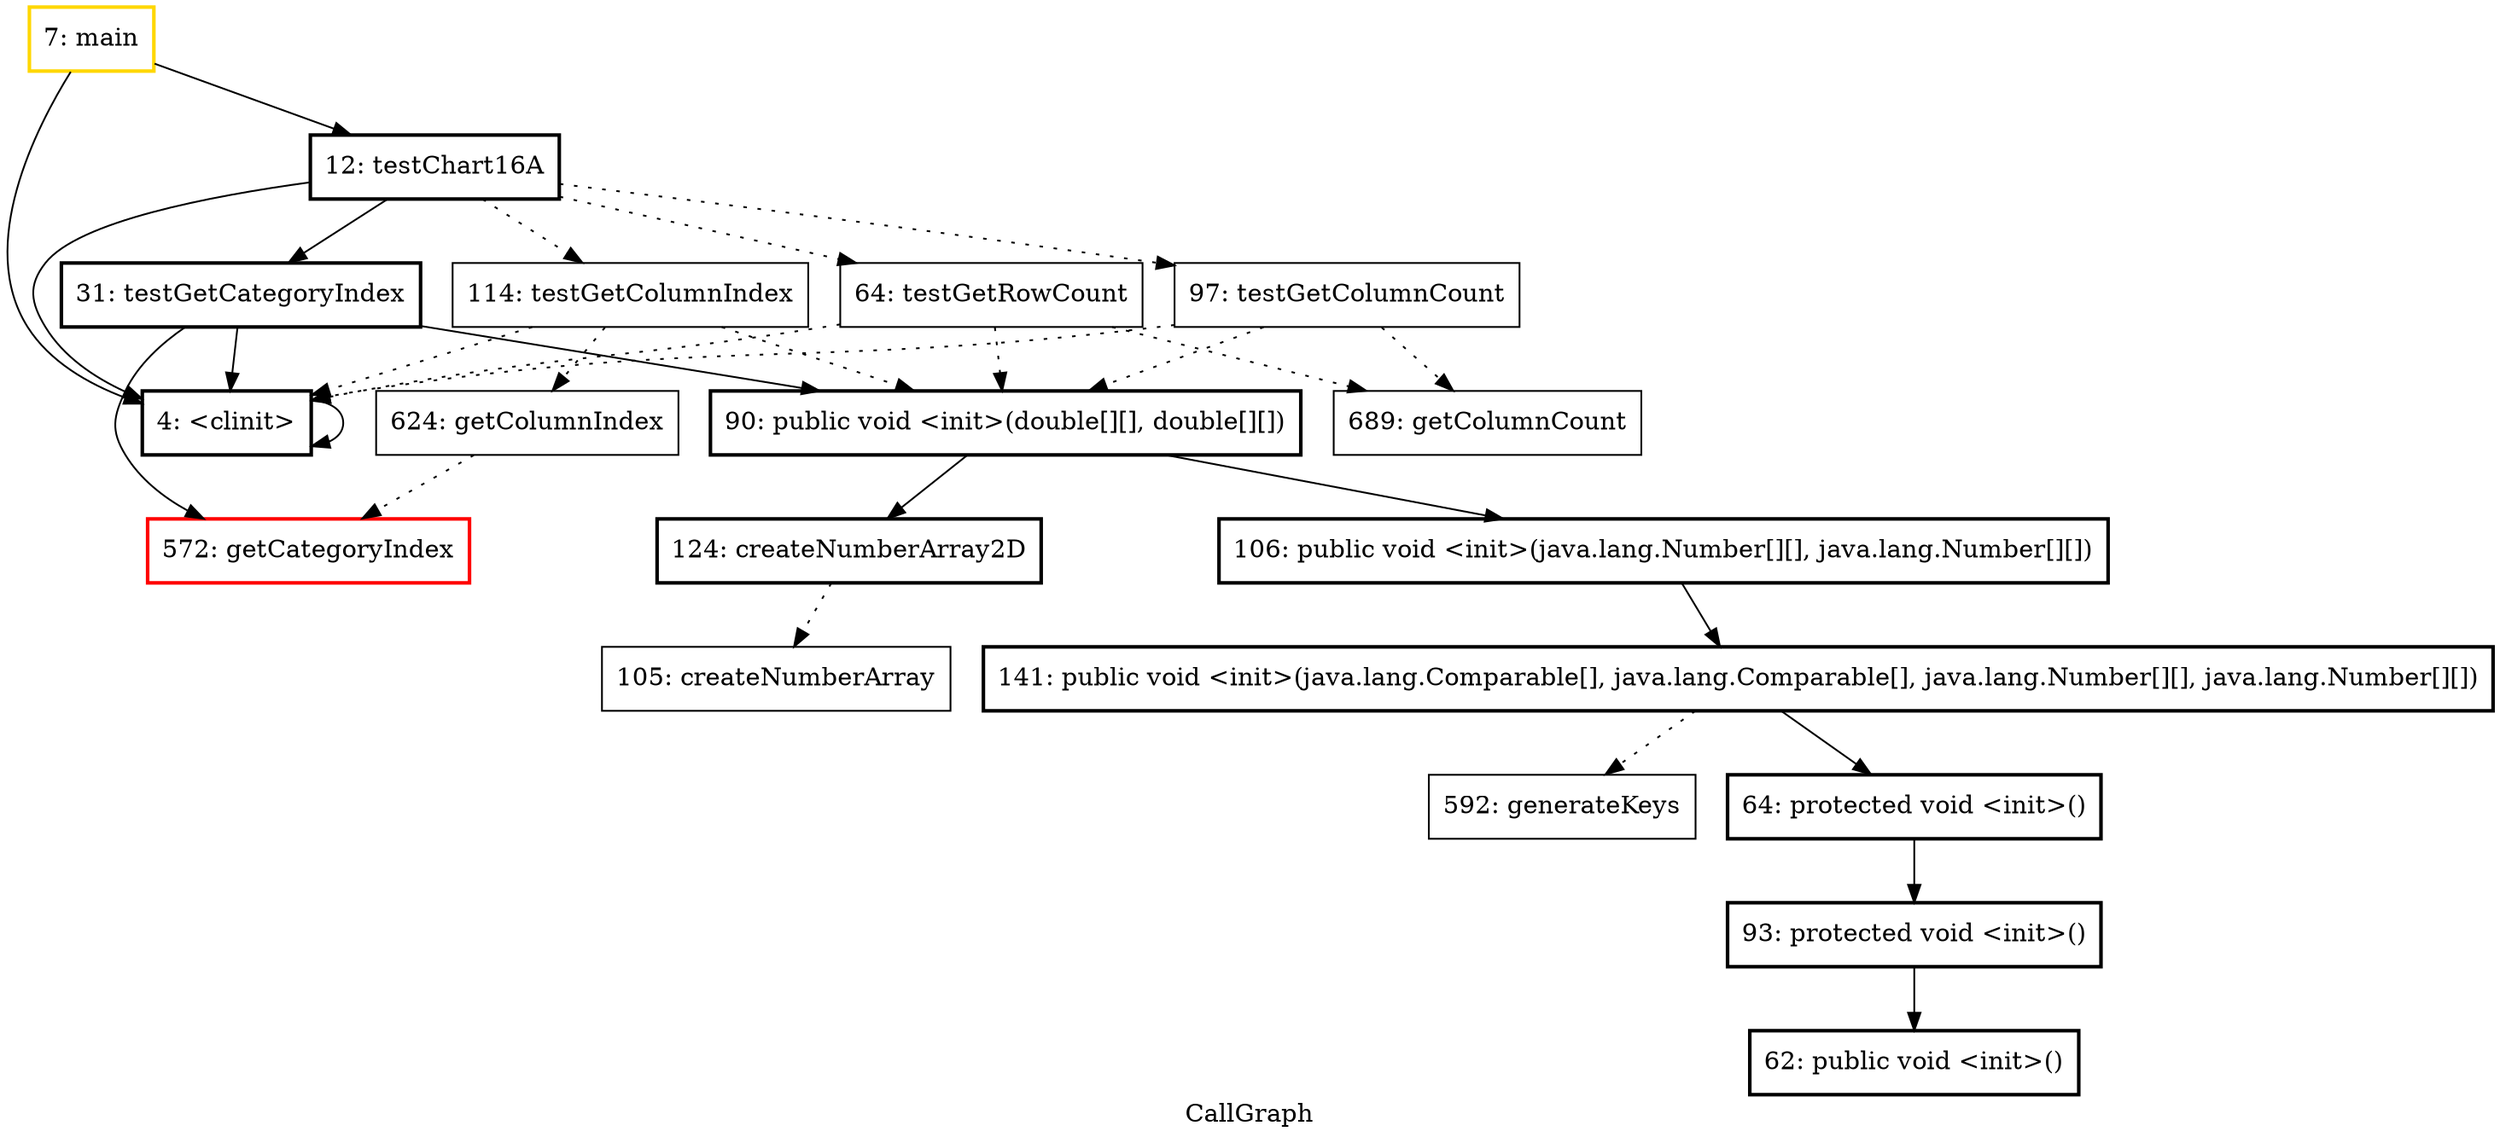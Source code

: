 digraph "CallGraph" {
    label="CallGraph";
node [shape=box];
"7: main" [color=gold] [style=bold]
"572: getCategoryIndex" [color=red] [style=bold]
"4: <clinit>" [style=bold]
"12: testChart16A" [style=bold]
"31: testGetCategoryIndex" [style=bold]
"64: testGetRowCount"
"114: testGetColumnIndex"
"97: testGetColumnCount"
"90: public void <init>(double[][], double[][])" [style=bold]
"689: getColumnCount"
"624: getColumnIndex"
"124: createNumberArray2D" [style=bold]
"106: public void <init>(java.lang.Number[][], java.lang.Number[][])" [style=bold]
"105: createNumberArray"
"141: public void <init>(java.lang.Comparable[], java.lang.Comparable[], java.lang.Number[][], java.lang.Number[][])" [style=bold]
"592: generateKeys"
"64: protected void <init>()" [style=bold]
"93: protected void <init>()" [style=bold]
"62: public void <init>()" [style=bold]
"7: main"->"4: <clinit>";

"7: main"->"12: testChart16A";

"4: <clinit>"->"4: <clinit>";

"12: testChart16A"->"4: <clinit>";

"12: testChart16A"->"31: testGetCategoryIndex";

"12: testChart16A"->"64: testGetRowCount" [style=dotted];

"12: testChart16A"->"114: testGetColumnIndex" [style=dotted];

"12: testChart16A"->"97: testGetColumnCount" [style=dotted];

"31: testGetCategoryIndex"->"572: getCategoryIndex";

"31: testGetCategoryIndex"->"90: public void <init>(double[][], double[][])";

"31: testGetCategoryIndex"->"4: <clinit>";

"64: testGetRowCount"->"689: getColumnCount" [style=dotted];

"64: testGetRowCount"->"90: public void <init>(double[][], double[][])" [style=dotted];

"64: testGetRowCount"->"4: <clinit>" [style=dotted];

"114: testGetColumnIndex"->"624: getColumnIndex" [style=dotted];

"114: testGetColumnIndex"->"90: public void <init>(double[][], double[][])" [style=dotted];

"114: testGetColumnIndex"->"4: <clinit>" [style=dotted];

"97: testGetColumnCount"->"689: getColumnCount" [style=dotted];

"97: testGetColumnCount"->"90: public void <init>(double[][], double[][])" [style=dotted];

"97: testGetColumnCount"->"4: <clinit>" [style=dotted];

"90: public void <init>(double[][], double[][])"->"124: createNumberArray2D";

"90: public void <init>(double[][], double[][])"->"106: public void <init>(java.lang.Number[][], java.lang.Number[][])";

"624: getColumnIndex"->"572: getCategoryIndex" [style=dotted];

"124: createNumberArray2D"->"105: createNumberArray" [style=dotted];

"106: public void <init>(java.lang.Number[][], java.lang.Number[][])"->"141: public void <init>(java.lang.Comparable[], java.lang.Comparable[], java.lang.Number[][], java.lang.Number[][])";

"141: public void <init>(java.lang.Comparable[], java.lang.Comparable[], java.lang.Number[][], java.lang.Number[][])"->"592: generateKeys" [style=dotted];

"141: public void <init>(java.lang.Comparable[], java.lang.Comparable[], java.lang.Number[][], java.lang.Number[][])"->"64: protected void <init>()";

"64: protected void <init>()"->"93: protected void <init>()";

"93: protected void <init>()"->"62: public void <init>()";

}